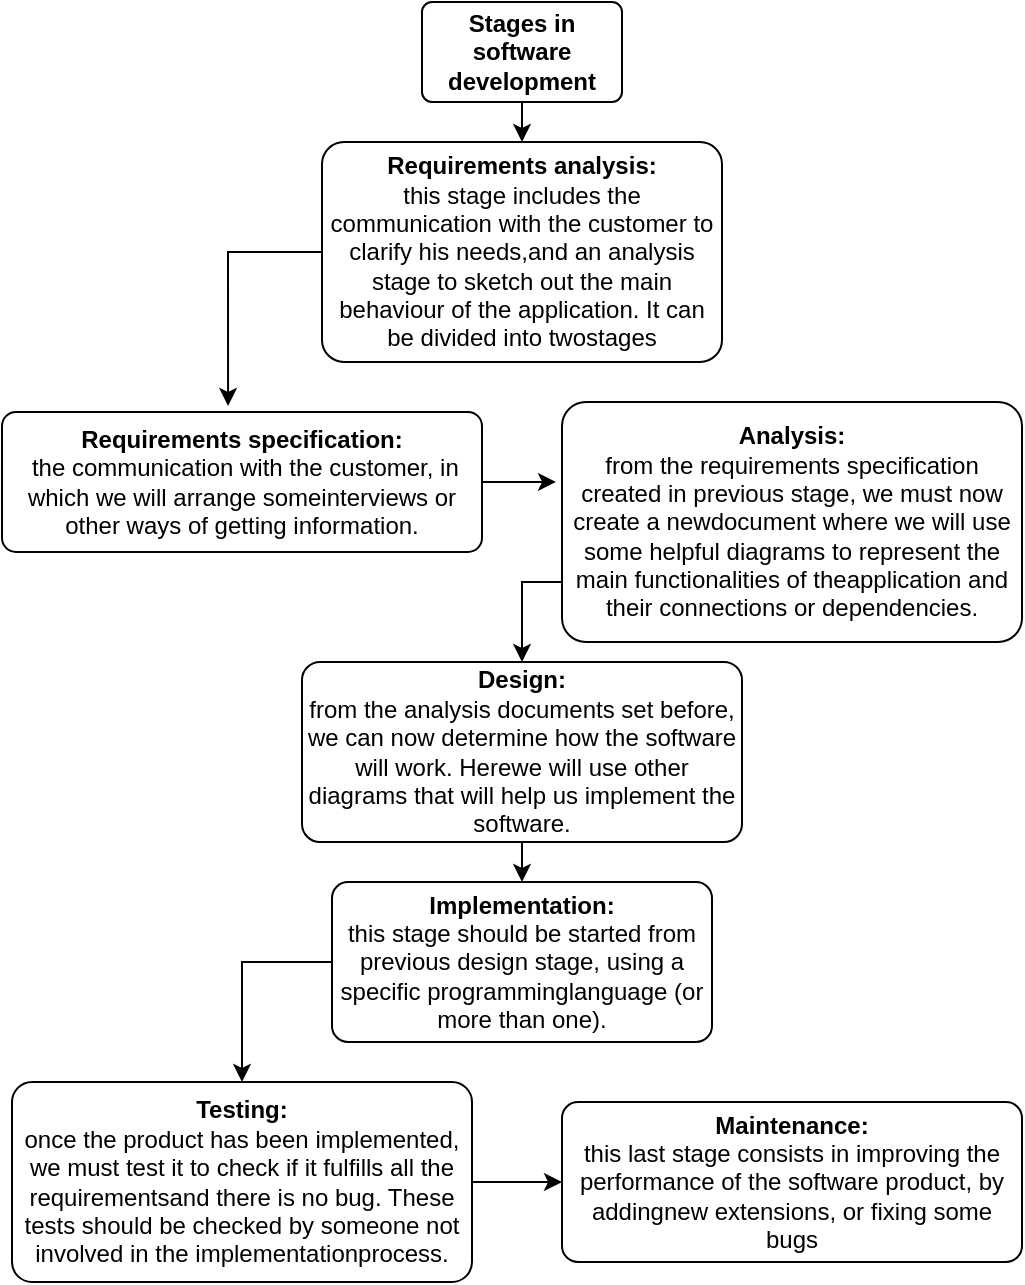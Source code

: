 <mxfile version="13.7.9" type="device"><diagram id="UgSfyqeicUG_AWeq14Ok" name="Página-1"><mxGraphModel dx="782" dy="706" grid="1" gridSize="10" guides="1" tooltips="1" connect="1" arrows="1" fold="1" page="1" pageScale="1" pageWidth="827" pageHeight="1169" math="0" shadow="0"><root><mxCell id="0"/><mxCell id="1" parent="0"/><mxCell id="B1WLu1FTX1JfakhNVjFo-10" style="edgeStyle=orthogonalEdgeStyle;rounded=0;orthogonalLoop=1;jettySize=auto;html=1;exitX=0.5;exitY=1;exitDx=0;exitDy=0;entryX=0.5;entryY=0;entryDx=0;entryDy=0;" edge="1" parent="1" source="B1WLu1FTX1JfakhNVjFo-1" target="B1WLu1FTX1JfakhNVjFo-2"><mxGeometry relative="1" as="geometry"/></mxCell><mxCell id="B1WLu1FTX1JfakhNVjFo-1" value="Stages in software development" style="rounded=1;arcSize=10;whiteSpace=wrap;html=1;align=center;fontStyle=1" vertex="1" parent="1"><mxGeometry x="360" y="10" width="100" height="50" as="geometry"/></mxCell><mxCell id="B1WLu1FTX1JfakhNVjFo-11" style="edgeStyle=orthogonalEdgeStyle;rounded=0;orthogonalLoop=1;jettySize=auto;html=1;entryX=0.471;entryY=-0.043;entryDx=0;entryDy=0;entryPerimeter=0;exitX=0;exitY=0.5;exitDx=0;exitDy=0;" edge="1" parent="1" source="B1WLu1FTX1JfakhNVjFo-2" target="B1WLu1FTX1JfakhNVjFo-3"><mxGeometry relative="1" as="geometry"/></mxCell><mxCell id="B1WLu1FTX1JfakhNVjFo-2" value="&lt;b&gt;Requirements analysis: &lt;br&gt;&lt;/b&gt;this stage includes the communication with the customer to clarify his needs,and an analysis stage to sketch out the main behaviour of the application. It can be divided into twostages" style="rounded=1;arcSize=10;whiteSpace=wrap;html=1;align=center;" vertex="1" parent="1"><mxGeometry x="310" y="80" width="200" height="110" as="geometry"/></mxCell><mxCell id="B1WLu1FTX1JfakhNVjFo-12" style="edgeStyle=orthogonalEdgeStyle;rounded=0;orthogonalLoop=1;jettySize=auto;html=1;entryX=-0.013;entryY=0.333;entryDx=0;entryDy=0;entryPerimeter=0;" edge="1" parent="1" source="B1WLu1FTX1JfakhNVjFo-3" target="B1WLu1FTX1JfakhNVjFo-4"><mxGeometry relative="1" as="geometry"/></mxCell><mxCell id="B1WLu1FTX1JfakhNVjFo-3" value="&lt;b&gt;Requirements specification:&lt;br&gt;&lt;/b&gt;&amp;nbsp;the communication with the customer, in which we will arrange someinterviews or other ways of getting information." style="rounded=1;arcSize=10;whiteSpace=wrap;html=1;align=center;" vertex="1" parent="1"><mxGeometry x="150" y="215" width="240" height="70" as="geometry"/></mxCell><mxCell id="B1WLu1FTX1JfakhNVjFo-13" style="edgeStyle=orthogonalEdgeStyle;rounded=0;orthogonalLoop=1;jettySize=auto;html=1;exitX=0;exitY=0.75;exitDx=0;exitDy=0;entryX=0.5;entryY=0;entryDx=0;entryDy=0;" edge="1" parent="1" source="B1WLu1FTX1JfakhNVjFo-4" target="B1WLu1FTX1JfakhNVjFo-5"><mxGeometry relative="1" as="geometry"/></mxCell><mxCell id="B1WLu1FTX1JfakhNVjFo-4" value="&lt;b&gt;Analysis:&lt;br&gt;&lt;/b&gt;from the requirements specification created in previous stage, we must now create a newdocument where we will use some helpful diagrams to represent the main functionalities of theapplication and their connections or dependencies." style="rounded=1;arcSize=10;whiteSpace=wrap;html=1;align=center;" vertex="1" parent="1"><mxGeometry x="430" y="210" width="230" height="120" as="geometry"/></mxCell><mxCell id="B1WLu1FTX1JfakhNVjFo-14" style="edgeStyle=orthogonalEdgeStyle;rounded=0;orthogonalLoop=1;jettySize=auto;html=1;exitX=0.5;exitY=1;exitDx=0;exitDy=0;entryX=0.5;entryY=0;entryDx=0;entryDy=0;" edge="1" parent="1" source="B1WLu1FTX1JfakhNVjFo-5" target="B1WLu1FTX1JfakhNVjFo-7"><mxGeometry relative="1" as="geometry"/></mxCell><mxCell id="B1WLu1FTX1JfakhNVjFo-5" value="&lt;b&gt;Design:&lt;br&gt;&lt;/b&gt;from the analysis documents set before, we can now determine how the software will work. Herewe will use other diagrams that will help us implement the software." style="rounded=1;arcSize=10;whiteSpace=wrap;html=1;align=center;" vertex="1" parent="1"><mxGeometry x="300" y="340" width="220" height="90" as="geometry"/></mxCell><mxCell id="B1WLu1FTX1JfakhNVjFo-15" style="edgeStyle=orthogonalEdgeStyle;rounded=0;orthogonalLoop=1;jettySize=auto;html=1;exitX=0;exitY=0.5;exitDx=0;exitDy=0;" edge="1" parent="1" source="B1WLu1FTX1JfakhNVjFo-7" target="B1WLu1FTX1JfakhNVjFo-8"><mxGeometry relative="1" as="geometry"/></mxCell><mxCell id="B1WLu1FTX1JfakhNVjFo-7" value="&lt;b&gt;Implementation: &lt;br&gt;&lt;/b&gt;this stage should be started from previous design stage, using a specific programminglanguage (or more than one)." style="rounded=1;arcSize=10;whiteSpace=wrap;html=1;align=center;" vertex="1" parent="1"><mxGeometry x="315" y="450" width="190" height="80" as="geometry"/></mxCell><mxCell id="B1WLu1FTX1JfakhNVjFo-16" style="edgeStyle=orthogonalEdgeStyle;rounded=0;orthogonalLoop=1;jettySize=auto;html=1;exitX=1;exitY=0.5;exitDx=0;exitDy=0;" edge="1" parent="1" source="B1WLu1FTX1JfakhNVjFo-8"><mxGeometry relative="1" as="geometry"><mxPoint x="430" y="600" as="targetPoint"/></mxGeometry></mxCell><mxCell id="B1WLu1FTX1JfakhNVjFo-8" value="&lt;b&gt;Testing:&lt;br&gt;&lt;/b&gt;once the product has been implemented, we must test it to check if it fulfills all the requirementsand there is no bug. These tests should be checked by someone not involved in the implementationprocess." style="rounded=1;arcSize=10;whiteSpace=wrap;html=1;align=center;" vertex="1" parent="1"><mxGeometry x="155" y="550" width="230" height="100" as="geometry"/></mxCell><mxCell id="B1WLu1FTX1JfakhNVjFo-9" value="&lt;b&gt;Maintenance:&lt;br&gt;&lt;/b&gt;this last stage consists in improving the performance of the software product, by addingnew extensions, or fixing some bugs" style="rounded=1;arcSize=10;whiteSpace=wrap;html=1;align=center;" vertex="1" parent="1"><mxGeometry x="430" y="560" width="230" height="80" as="geometry"/></mxCell></root></mxGraphModel></diagram></mxfile>